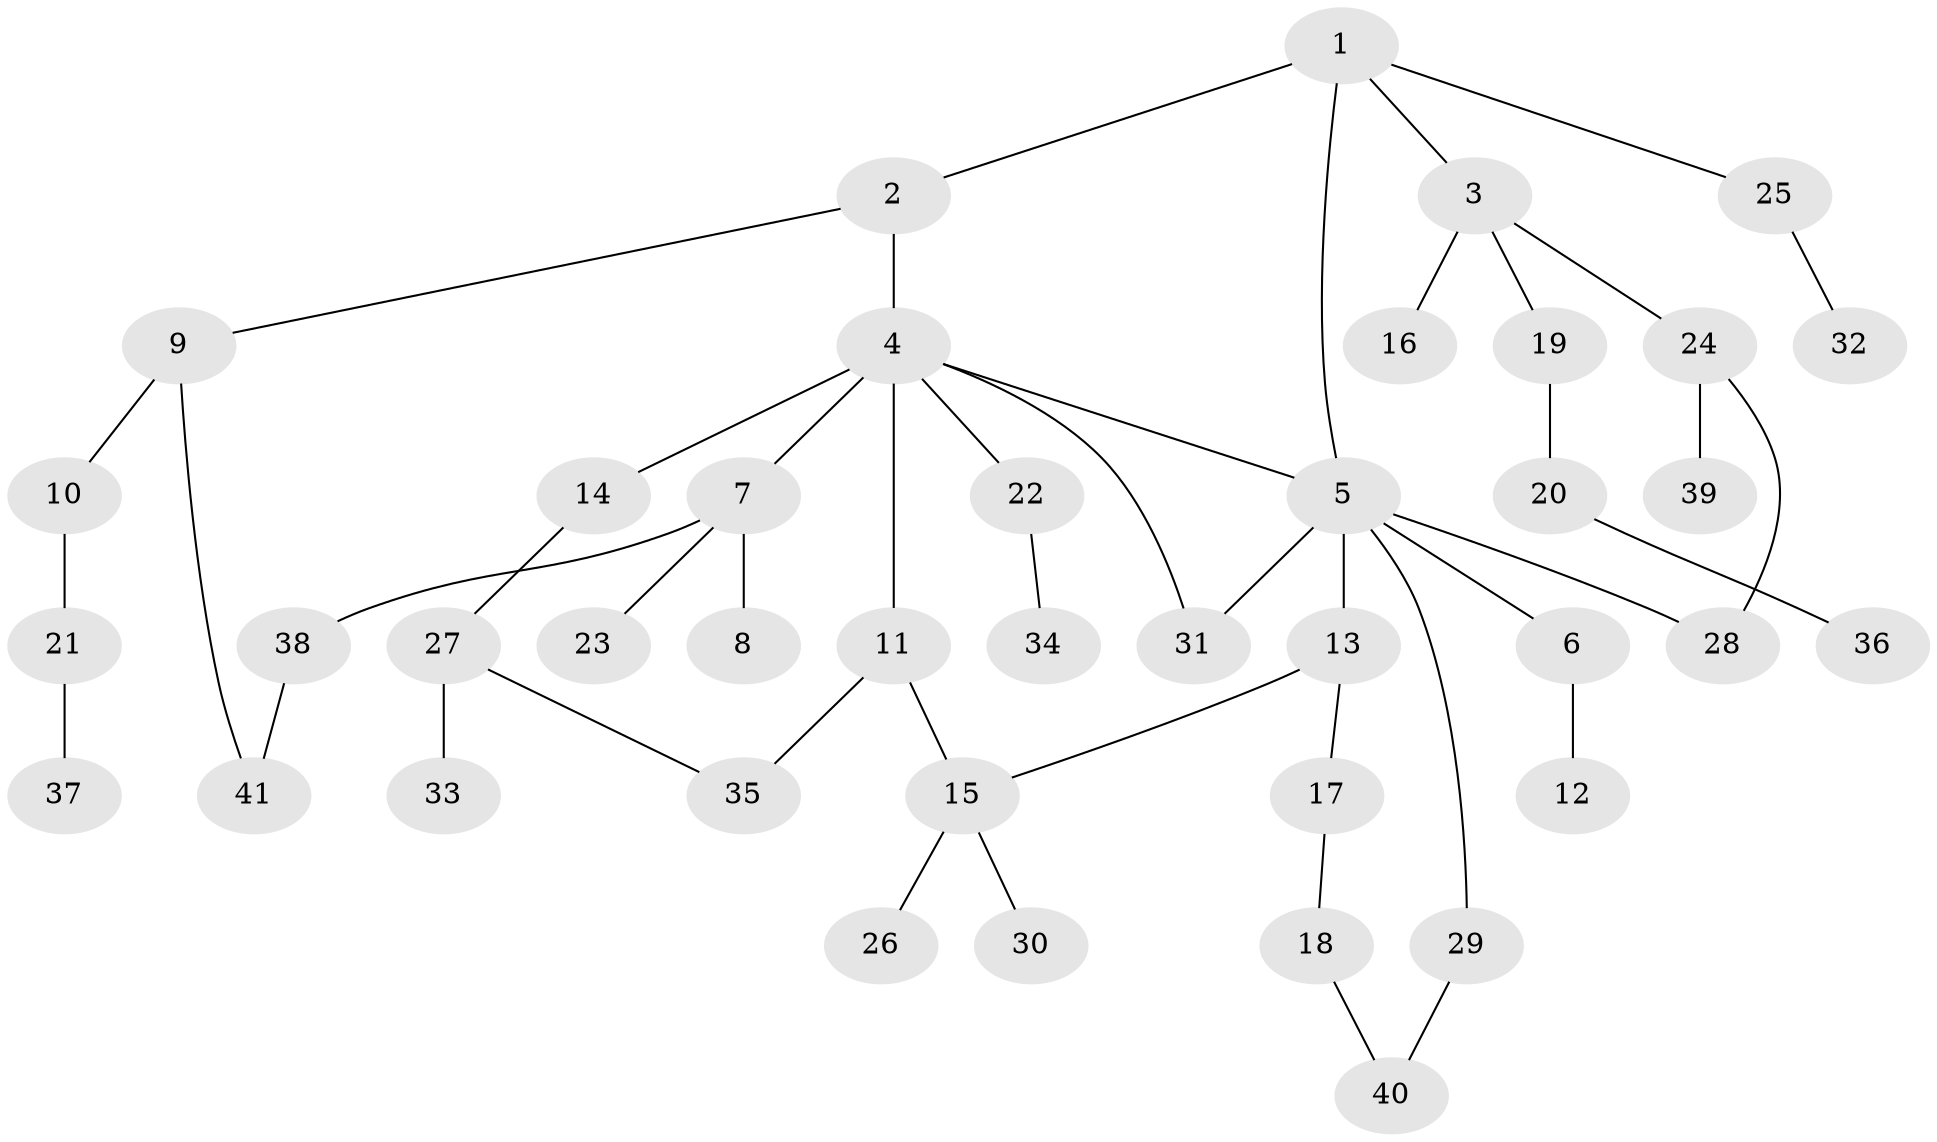 // original degree distribution, {2: 0.23684210526315788, 4: 0.13157894736842105, 5: 0.02631578947368421, 7: 0.013157894736842105, 3: 0.19736842105263158, 1: 0.39473684210526316}
// Generated by graph-tools (version 1.1) at 2025/34/03/09/25 02:34:11]
// undirected, 41 vertices, 47 edges
graph export_dot {
graph [start="1"]
  node [color=gray90,style=filled];
  1;
  2;
  3;
  4;
  5;
  6;
  7;
  8;
  9;
  10;
  11;
  12;
  13;
  14;
  15;
  16;
  17;
  18;
  19;
  20;
  21;
  22;
  23;
  24;
  25;
  26;
  27;
  28;
  29;
  30;
  31;
  32;
  33;
  34;
  35;
  36;
  37;
  38;
  39;
  40;
  41;
  1 -- 2 [weight=1.0];
  1 -- 3 [weight=1.0];
  1 -- 5 [weight=1.0];
  1 -- 25 [weight=1.0];
  2 -- 4 [weight=1.0];
  2 -- 9 [weight=1.0];
  3 -- 16 [weight=1.0];
  3 -- 19 [weight=1.0];
  3 -- 24 [weight=1.0];
  4 -- 5 [weight=1.0];
  4 -- 7 [weight=1.0];
  4 -- 11 [weight=1.0];
  4 -- 14 [weight=2.0];
  4 -- 22 [weight=1.0];
  4 -- 31 [weight=1.0];
  5 -- 6 [weight=1.0];
  5 -- 13 [weight=1.0];
  5 -- 28 [weight=1.0];
  5 -- 29 [weight=1.0];
  5 -- 31 [weight=1.0];
  6 -- 12 [weight=2.0];
  7 -- 8 [weight=1.0];
  7 -- 23 [weight=1.0];
  7 -- 38 [weight=1.0];
  9 -- 10 [weight=1.0];
  9 -- 41 [weight=1.0];
  10 -- 21 [weight=1.0];
  11 -- 15 [weight=1.0];
  11 -- 35 [weight=1.0];
  13 -- 15 [weight=1.0];
  13 -- 17 [weight=1.0];
  14 -- 27 [weight=1.0];
  15 -- 26 [weight=1.0];
  15 -- 30 [weight=1.0];
  17 -- 18 [weight=1.0];
  18 -- 40 [weight=1.0];
  19 -- 20 [weight=1.0];
  20 -- 36 [weight=1.0];
  21 -- 37 [weight=1.0];
  22 -- 34 [weight=1.0];
  24 -- 28 [weight=1.0];
  24 -- 39 [weight=1.0];
  25 -- 32 [weight=1.0];
  27 -- 33 [weight=1.0];
  27 -- 35 [weight=1.0];
  29 -- 40 [weight=1.0];
  38 -- 41 [weight=1.0];
}
